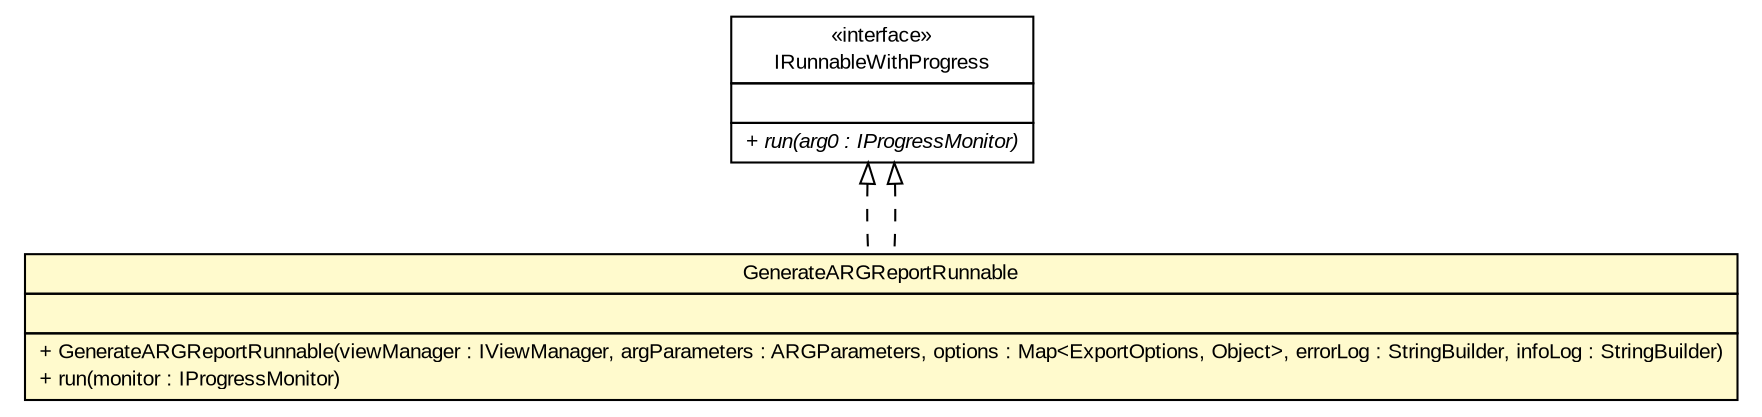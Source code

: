 #!/usr/local/bin/dot
#
# Class diagram 
# Generated by UMLGraph version R5_6-24-gf6e263 (http://www.umlgraph.org/)
#

digraph G {
	edge [fontname="arial",fontsize=10,labelfontname="arial",labelfontsize=10];
	node [fontname="arial",fontsize=10,shape=plaintext];
	nodesep=0.25;
	ranksep=0.5;
	// gov.sandia.cf.parts.ui.report.GenerateARGReportRunnable
	c116141 [label=<<table title="gov.sandia.cf.parts.ui.report.GenerateARGReportRunnable" border="0" cellborder="1" cellspacing="0" cellpadding="2" port="p" bgcolor="lemonChiffon" href="./GenerateARGReportRunnable.html">
		<tr><td><table border="0" cellspacing="0" cellpadding="1">
<tr><td align="center" balign="center"> GenerateARGReportRunnable </td></tr>
		</table></td></tr>
		<tr><td><table border="0" cellspacing="0" cellpadding="1">
<tr><td align="left" balign="left">  </td></tr>
		</table></td></tr>
		<tr><td><table border="0" cellspacing="0" cellpadding="1">
<tr><td align="left" balign="left"> + GenerateARGReportRunnable(viewManager : IViewManager, argParameters : ARGParameters, options : Map&lt;ExportOptions, Object&gt;, errorLog : StringBuilder, infoLog : StringBuilder) </td></tr>
<tr><td align="left" balign="left"> + run(monitor : IProgressMonitor) </td></tr>
		</table></td></tr>
		</table>>, URL="./GenerateARGReportRunnable.html", fontname="arial", fontcolor="black", fontsize=10.0];
	//gov.sandia.cf.parts.ui.report.GenerateARGReportRunnable implements org.eclipse.jface.operation.IRunnableWithProgress
	c116250:p -> c116141:p [dir=back,arrowtail=empty,style=dashed];
	//gov.sandia.cf.parts.ui.report.GenerateARGReportRunnable implements org.eclipse.jface.operation.IRunnableWithProgress
	c116250:p -> c116141:p [dir=back,arrowtail=empty,style=dashed];
	// org.eclipse.jface.operation.IRunnableWithProgress
	c116250 [label=<<table title="org.eclipse.jface.operation.IRunnableWithProgress" border="0" cellborder="1" cellspacing="0" cellpadding="2" port="p" href="http://java.sun.com/j2se/1.4.2/docs/api/org/eclipse/jface/operation/IRunnableWithProgress.html">
		<tr><td><table border="0" cellspacing="0" cellpadding="1">
<tr><td align="center" balign="center"> &#171;interface&#187; </td></tr>
<tr><td align="center" balign="center"> IRunnableWithProgress </td></tr>
		</table></td></tr>
		<tr><td><table border="0" cellspacing="0" cellpadding="1">
<tr><td align="left" balign="left">  </td></tr>
		</table></td></tr>
		<tr><td><table border="0" cellspacing="0" cellpadding="1">
<tr><td align="left" balign="left"><font face="arial italic" point-size="10.0"> + run(arg0 : IProgressMonitor) </font></td></tr>
		</table></td></tr>
		</table>>, URL="http://java.sun.com/j2se/1.4.2/docs/api/org/eclipse/jface/operation/IRunnableWithProgress.html", fontname="arial", fontcolor="black", fontsize=10.0];
}

